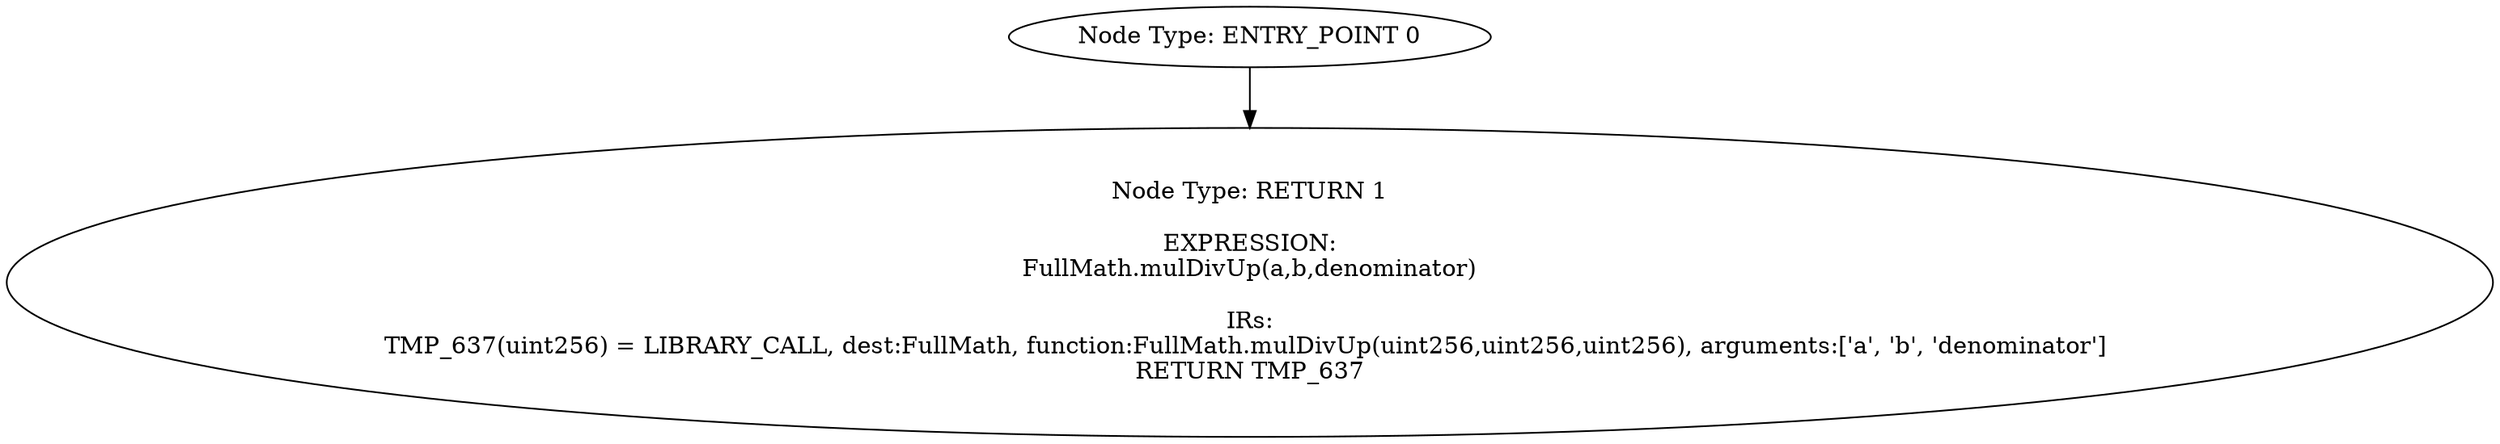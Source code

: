 digraph{
0[label="Node Type: ENTRY_POINT 0
"];
0->1;
1[label="Node Type: RETURN 1

EXPRESSION:
FullMath.mulDivUp(a,b,denominator)

IRs:
TMP_637(uint256) = LIBRARY_CALL, dest:FullMath, function:FullMath.mulDivUp(uint256,uint256,uint256), arguments:['a', 'b', 'denominator'] 
RETURN TMP_637"];
}

